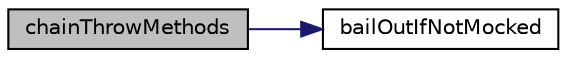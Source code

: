 digraph "chainThrowMethods"
{
  edge [fontname="Helvetica",fontsize="10",labelfontname="Helvetica",labelfontsize="10"];
  node [fontname="Helvetica",fontsize="10",shape=record];
  rankdir="LR";
  Node1 [label="chainThrowMethods",height=0.2,width=0.4,color="black", fillcolor="grey75", style="filled" fontcolor="black"];
  Node1 -> Node2 [color="midnightblue",fontsize="10",style="solid",fontname="Helvetica"];
  Node2 [label="bailOutIfNotMocked",height=0.2,width=0.4,color="black", fillcolor="white", style="filled",URL="$class_mock_generator.html#a8f160c1154e63923df11ab5077de4c1a"];
}
